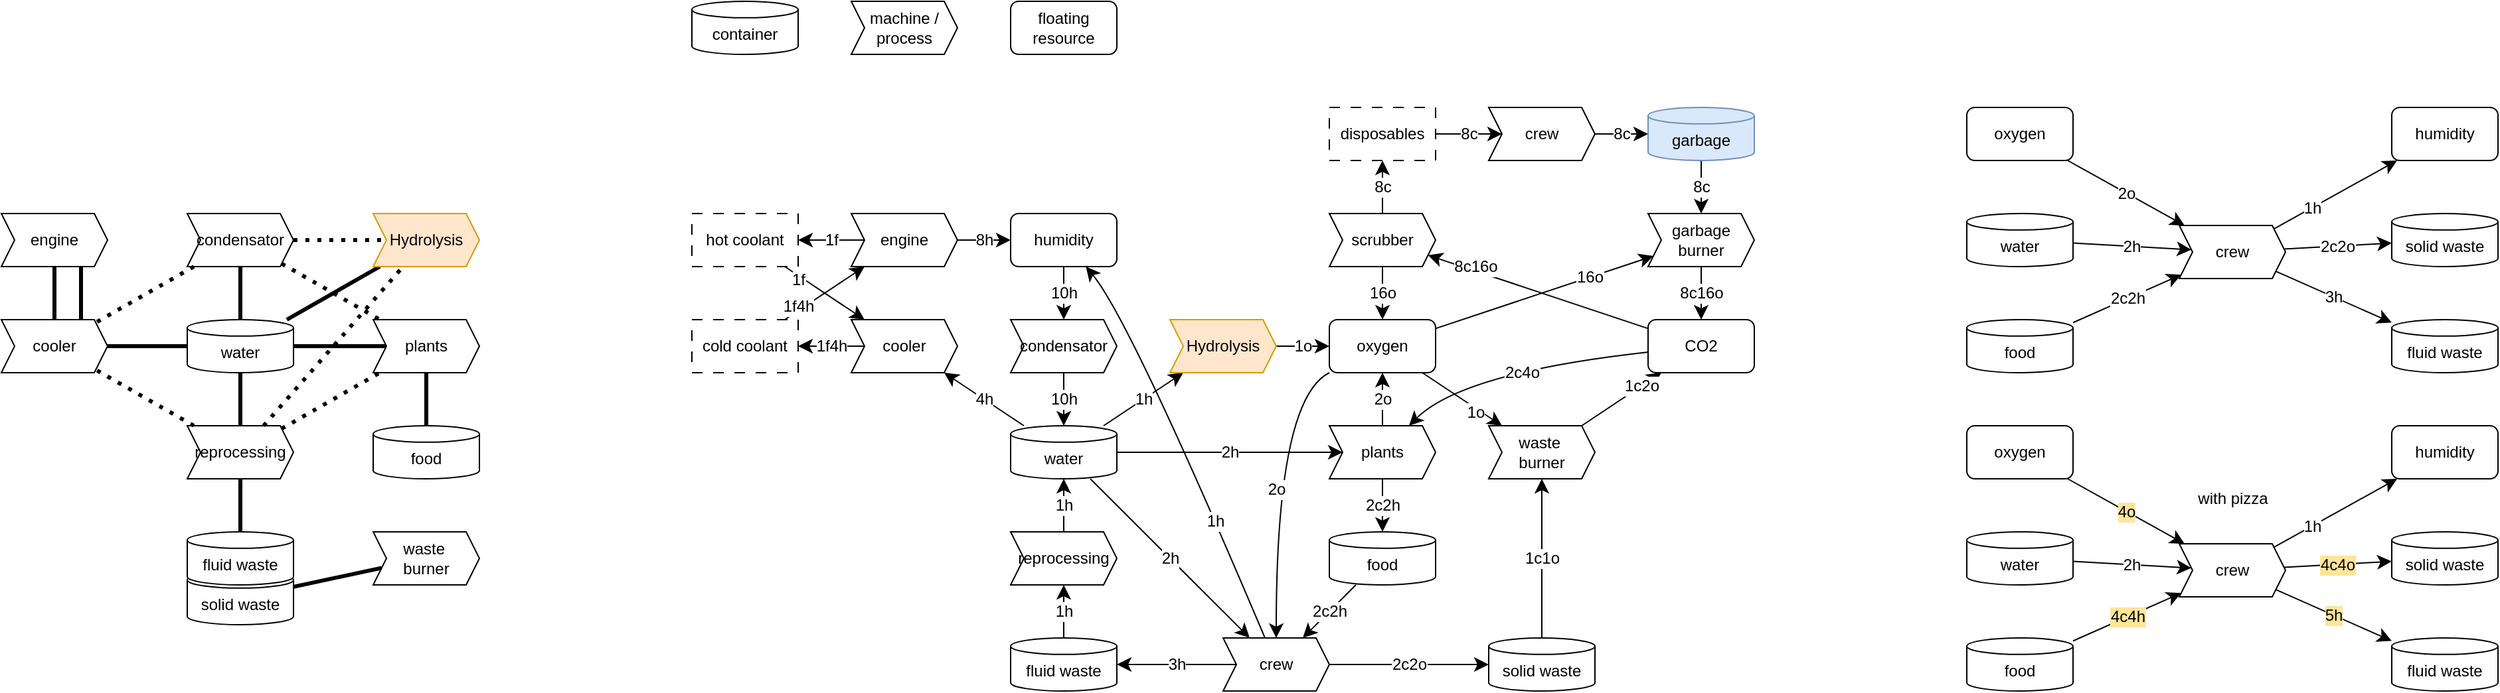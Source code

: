 <mxfile version="28.0.6">
  <diagram name="Page-1" id="S1FUTQUYGq-v-Z-Q9evB">
    <mxGraphModel dx="2122" dy="768" grid="1" gridSize="10" guides="1" tooltips="1" connect="1" arrows="1" fold="1" page="1" pageScale="1" pageWidth="827" pageHeight="1169" math="0" shadow="0">
      <root>
        <mxCell id="0" />
        <mxCell id="1" parent="0" />
        <mxCell id="CmxRopXf3G86RnJkhXXH-2" value="container" style="shape=cylinder3;whiteSpace=wrap;html=1;boundedLbl=1;backgroundOutline=1;size=6.207;" parent="1" vertex="1">
          <mxGeometry x="-160" y="280" width="80" height="40" as="geometry" />
        </mxCell>
        <mxCell id="CmxRopXf3G86RnJkhXXH-3" value="machine / process" style="shape=step;perimeter=stepPerimeter;whiteSpace=wrap;html=1;fixedSize=1;size=10;" parent="1" vertex="1">
          <mxGeometry x="-40" y="280" width="80" height="40" as="geometry" />
        </mxCell>
        <mxCell id="CmxRopXf3G86RnJkhXXH-4" value="floating resource" style="rounded=1;whiteSpace=wrap;html=1;" parent="1" vertex="1">
          <mxGeometry x="80" y="280" width="80" height="40" as="geometry" />
        </mxCell>
        <mxCell id="CmxRopXf3G86RnJkhXXH-24" value="4h" style="edgeStyle=none;curved=1;rounded=0;orthogonalLoop=1;jettySize=auto;html=1;fontSize=12;startSize=8;endSize=8;" parent="1" source="CmxRopXf3G86RnJkhXXH-5" target="CmxRopXf3G86RnJkhXXH-13" edge="1">
          <mxGeometry relative="1" as="geometry" />
        </mxCell>
        <mxCell id="CmxRopXf3G86RnJkhXXH-39" value="2h" style="edgeStyle=none;curved=1;rounded=0;orthogonalLoop=1;jettySize=auto;html=1;fontSize=12;startSize=8;endSize=8;" parent="1" source="CmxRopXf3G86RnJkhXXH-5" target="CmxRopXf3G86RnJkhXXH-15" edge="1">
          <mxGeometry relative="1" as="geometry" />
        </mxCell>
        <mxCell id="iWIDf0FiWBgadMUSRAMe-8" value="2h" style="edgeStyle=none;curved=1;rounded=0;orthogonalLoop=1;jettySize=auto;html=1;fontSize=12;startSize=8;endSize=8;" parent="1" source="CmxRopXf3G86RnJkhXXH-5" target="CmxRopXf3G86RnJkhXXH-18" edge="1">
          <mxGeometry relative="1" as="geometry" />
        </mxCell>
        <mxCell id="Fb7SYodg1rfcOdGR5ccG-2" value="1h" style="edgeStyle=none;curved=1;rounded=0;orthogonalLoop=1;jettySize=auto;html=1;fontSize=12;startSize=8;endSize=8;" parent="1" source="CmxRopXf3G86RnJkhXXH-5" target="Fb7SYodg1rfcOdGR5ccG-1" edge="1">
          <mxGeometry relative="1" as="geometry" />
        </mxCell>
        <mxCell id="CmxRopXf3G86RnJkhXXH-5" value="water" style="shape=cylinder3;whiteSpace=wrap;html=1;boundedLbl=1;backgroundOutline=1;size=6.207;" parent="1" vertex="1">
          <mxGeometry x="80" y="600" width="80" height="40" as="geometry" />
        </mxCell>
        <mxCell id="CmxRopXf3G86RnJkhXXH-57" value="1o" style="edgeStyle=none;curved=1;rounded=0;orthogonalLoop=1;jettySize=auto;html=1;fontSize=12;startSize=8;endSize=8;" parent="1" source="CmxRopXf3G86RnJkhXXH-7" target="CmxRopXf3G86RnJkhXXH-53" edge="1">
          <mxGeometry x="0.385" y="-3" relative="1" as="geometry">
            <mxPoint as="offset" />
          </mxGeometry>
        </mxCell>
        <mxCell id="Fb7SYodg1rfcOdGR5ccG-17" value="2o" style="edgeStyle=none;curved=1;rounded=0;orthogonalLoop=1;jettySize=auto;html=1;fontSize=12;startSize=8;endSize=8;" parent="1" source="CmxRopXf3G86RnJkhXXH-7" target="CmxRopXf3G86RnJkhXXH-18" edge="1">
          <mxGeometry relative="1" as="geometry">
            <Array as="points">
              <mxPoint x="280" y="580" />
            </Array>
          </mxGeometry>
        </mxCell>
        <mxCell id="Fb7SYodg1rfcOdGR5ccG-26" value="16o" style="edgeStyle=none;curved=1;rounded=0;orthogonalLoop=1;jettySize=auto;html=1;fontSize=12;startSize=8;endSize=8;" parent="1" source="CmxRopXf3G86RnJkhXXH-7" target="Fb7SYodg1rfcOdGR5ccG-24" edge="1">
          <mxGeometry x="0.412" relative="1" as="geometry">
            <mxPoint as="offset" />
          </mxGeometry>
        </mxCell>
        <mxCell id="CmxRopXf3G86RnJkhXXH-7" value="oxygen" style="rounded=1;whiteSpace=wrap;html=1;" parent="1" vertex="1">
          <mxGeometry x="320" y="520" width="80" height="40" as="geometry" />
        </mxCell>
        <mxCell id="CmxRopXf3G86RnJkhXXH-29" value="1f" style="edgeStyle=none;curved=1;rounded=0;orthogonalLoop=1;jettySize=auto;html=1;fontSize=12;startSize=8;endSize=8;" parent="1" source="Fb7SYodg1rfcOdGR5ccG-31" target="CmxRopXf3G86RnJkhXXH-13" edge="1">
          <mxGeometry x="-0.615" y="-3" relative="1" as="geometry">
            <mxPoint x="-90.0" y="480" as="sourcePoint" />
            <mxPoint as="offset" />
          </mxGeometry>
        </mxCell>
        <mxCell id="CmxRopXf3G86RnJkhXXH-27" value="1f4&lt;span style=&quot;background-color: light-dark(#ffffff, var(--ge-dark-color, #121212)); color: light-dark(rgb(0, 0, 0), rgb(255, 255, 255));&quot;&gt;h&lt;/span&gt;" style="edgeStyle=none;curved=1;rounded=0;orthogonalLoop=1;jettySize=auto;html=1;fontSize=12;startSize=8;endSize=8;" parent="1" source="Fb7SYodg1rfcOdGR5ccG-6" target="CmxRopXf3G86RnJkhXXH-12" edge="1">
          <mxGeometry x="-0.615" y="3" relative="1" as="geometry">
            <mxPoint as="offset" />
            <mxPoint x="-90" y="520" as="sourcePoint" />
          </mxGeometry>
        </mxCell>
        <mxCell id="CmxRopXf3G86RnJkhXXH-28" value="1f" style="edgeStyle=none;curved=1;rounded=0;orthogonalLoop=1;jettySize=auto;html=1;fontSize=12;startSize=8;endSize=8;" parent="1" source="CmxRopXf3G86RnJkhXXH-12" target="Fb7SYodg1rfcOdGR5ccG-31" edge="1">
          <mxGeometry relative="1" as="geometry">
            <mxPoint x="-80.0" y="460" as="targetPoint" />
          </mxGeometry>
        </mxCell>
        <mxCell id="CmxRopXf3G86RnJkhXXH-31" value="8h" style="edgeStyle=none;curved=1;rounded=0;orthogonalLoop=1;jettySize=auto;html=1;fontSize=12;startSize=8;endSize=8;" parent="1" source="CmxRopXf3G86RnJkhXXH-12" target="CmxRopXf3G86RnJkhXXH-25" edge="1">
          <mxGeometry relative="1" as="geometry" />
        </mxCell>
        <mxCell id="CmxRopXf3G86RnJkhXXH-12" value="engine" style="shape=step;perimeter=stepPerimeter;whiteSpace=wrap;html=1;fixedSize=1;size=10;" parent="1" vertex="1">
          <mxGeometry x="-40" y="440" width="80" height="40" as="geometry" />
        </mxCell>
        <mxCell id="CmxRopXf3G86RnJkhXXH-26" value="1f4h" style="edgeStyle=none;curved=1;rounded=0;orthogonalLoop=1;jettySize=auto;html=1;fontSize=12;startSize=8;endSize=8;" parent="1" source="CmxRopXf3G86RnJkhXXH-13" target="Fb7SYodg1rfcOdGR5ccG-6" edge="1">
          <mxGeometry relative="1" as="geometry">
            <mxPoint x="-80" y="540" as="targetPoint" />
          </mxGeometry>
        </mxCell>
        <mxCell id="CmxRopXf3G86RnJkhXXH-13" value="cooler" style="shape=step;perimeter=stepPerimeter;whiteSpace=wrap;html=1;fixedSize=1;size=10;" parent="1" vertex="1">
          <mxGeometry x="-40" y="520" width="80" height="40" as="geometry" />
        </mxCell>
        <mxCell id="CmxRopXf3G86RnJkhXXH-22" value="2c2h" style="edgeStyle=none;curved=1;rounded=0;orthogonalLoop=1;jettySize=auto;html=1;fontSize=12;startSize=8;endSize=8;" parent="1" source="CmxRopXf3G86RnJkhXXH-15" target="Fb7SYodg1rfcOdGR5ccG-15" edge="1">
          <mxGeometry relative="1" as="geometry">
            <mxPoint x="433.333" y="680" as="sourcePoint" />
            <mxPoint x="360" y="680" as="targetPoint" />
          </mxGeometry>
        </mxCell>
        <mxCell id="CmxRopXf3G86RnJkhXXH-35" value="2o" style="edgeStyle=none;curved=1;rounded=0;orthogonalLoop=1;jettySize=auto;html=1;fontSize=12;startSize=8;endSize=8;" parent="1" source="CmxRopXf3G86RnJkhXXH-15" target="CmxRopXf3G86RnJkhXXH-7" edge="1">
          <mxGeometry relative="1" as="geometry" />
        </mxCell>
        <mxCell id="CmxRopXf3G86RnJkhXXH-15" value="plants" style="shape=step;perimeter=stepPerimeter;whiteSpace=wrap;html=1;fixedSize=1;size=10;" parent="1" vertex="1">
          <mxGeometry x="320" y="600" width="80" height="40" as="geometry" />
        </mxCell>
        <mxCell id="CmxRopXf3G86RnJkhXXH-20" value="2c2h" style="edgeStyle=none;curved=1;rounded=0;orthogonalLoop=1;jettySize=auto;html=1;fontSize=12;startSize=8;endSize=8;" parent="1" source="Fb7SYodg1rfcOdGR5ccG-15" target="CmxRopXf3G86RnJkhXXH-18" edge="1">
          <mxGeometry relative="1" as="geometry">
            <mxPoint x="360" y="720" as="sourcePoint" />
          </mxGeometry>
        </mxCell>
        <mxCell id="iWIDf0FiWBgadMUSRAMe-10" value="2c2o" style="edgeStyle=none;curved=1;rounded=0;orthogonalLoop=1;jettySize=auto;html=1;fontSize=12;startSize=8;endSize=8;" parent="1" source="CmxRopXf3G86RnJkhXXH-18" target="Fb7SYodg1rfcOdGR5ccG-10" edge="1">
          <mxGeometry relative="1" as="geometry">
            <mxPoint x="440" y="780" as="targetPoint" />
          </mxGeometry>
        </mxCell>
        <mxCell id="Fb7SYodg1rfcOdGR5ccG-13" value="3h" style="edgeStyle=none;curved=1;rounded=0;orthogonalLoop=1;jettySize=auto;html=1;fontSize=12;startSize=8;endSize=8;" parent="1" source="CmxRopXf3G86RnJkhXXH-18" target="Fb7SYodg1rfcOdGR5ccG-11" edge="1">
          <mxGeometry relative="1" as="geometry">
            <mxPoint as="offset" />
          </mxGeometry>
        </mxCell>
        <mxCell id="Fb7SYodg1rfcOdGR5ccG-18" value="1h" style="edgeStyle=none;curved=1;rounded=0;orthogonalLoop=1;jettySize=auto;html=1;fontSize=12;startSize=8;endSize=8;" parent="1" source="CmxRopXf3G86RnJkhXXH-18" target="CmxRopXf3G86RnJkhXXH-25" edge="1">
          <mxGeometry x="-0.386" relative="1" as="geometry">
            <Array as="points">
              <mxPoint x="170" y="520" />
            </Array>
            <mxPoint as="offset" />
          </mxGeometry>
        </mxCell>
        <mxCell id="CmxRopXf3G86RnJkhXXH-18" value="crew" style="shape=step;perimeter=stepPerimeter;whiteSpace=wrap;html=1;fixedSize=1;size=10;" parent="1" vertex="1">
          <mxGeometry x="240" y="760" width="80" height="40" as="geometry" />
        </mxCell>
        <mxCell id="CmxRopXf3G86RnJkhXXH-33" value="10h" style="edgeStyle=none;curved=1;rounded=0;orthogonalLoop=1;jettySize=auto;html=1;fontSize=12;startSize=8;endSize=8;" parent="1" source="CmxRopXf3G86RnJkhXXH-25" target="CmxRopXf3G86RnJkhXXH-32" edge="1">
          <mxGeometry relative="1" as="geometry" />
        </mxCell>
        <mxCell id="CmxRopXf3G86RnJkhXXH-25" value="humidity" style="rounded=1;whiteSpace=wrap;html=1;" parent="1" vertex="1">
          <mxGeometry x="80" y="440" width="80" height="40" as="geometry" />
        </mxCell>
        <mxCell id="CmxRopXf3G86RnJkhXXH-34" value="10h" style="edgeStyle=none;curved=1;rounded=0;orthogonalLoop=1;jettySize=auto;html=1;fontSize=12;startSize=8;endSize=8;" parent="1" source="CmxRopXf3G86RnJkhXXH-32" target="CmxRopXf3G86RnJkhXXH-5" edge="1">
          <mxGeometry relative="1" as="geometry" />
        </mxCell>
        <mxCell id="CmxRopXf3G86RnJkhXXH-32" value="condensator" style="shape=step;perimeter=stepPerimeter;whiteSpace=wrap;html=1;fixedSize=1;size=10;" parent="1" vertex="1">
          <mxGeometry x="80" y="520" width="80" height="40" as="geometry" />
        </mxCell>
        <mxCell id="CmxRopXf3G86RnJkhXXH-38" value="1h" style="edgeStyle=none;curved=1;rounded=0;orthogonalLoop=1;jettySize=auto;html=1;fontSize=12;startSize=8;endSize=8;" parent="1" source="CmxRopXf3G86RnJkhXXH-36" target="CmxRopXf3G86RnJkhXXH-5" edge="1">
          <mxGeometry relative="1" as="geometry" />
        </mxCell>
        <mxCell id="CmxRopXf3G86RnJkhXXH-36" value="reprocessing" style="shape=step;perimeter=stepPerimeter;whiteSpace=wrap;html=1;fixedSize=1;size=10;" parent="1" vertex="1">
          <mxGeometry x="80" y="680" width="80" height="40" as="geometry" />
        </mxCell>
        <mxCell id="CmxRopXf3G86RnJkhXXH-42" value="2c4o" style="edgeStyle=none;curved=1;rounded=0;orthogonalLoop=1;jettySize=auto;html=1;fontSize=12;startSize=8;endSize=8;" parent="1" source="CmxRopXf3G86RnJkhXXH-40" target="CmxRopXf3G86RnJkhXXH-15" edge="1">
          <mxGeometry x="-0.027" y="5" relative="1" as="geometry">
            <mxPoint as="offset" />
            <Array as="points">
              <mxPoint x="420" y="560" />
            </Array>
          </mxGeometry>
        </mxCell>
        <mxCell id="CmxRopXf3G86RnJkhXXH-47" value="8c16o" style="edgeStyle=none;curved=1;rounded=0;orthogonalLoop=1;jettySize=auto;html=1;fontSize=12;startSize=8;endSize=8;" parent="1" source="CmxRopXf3G86RnJkhXXH-40" target="CmxRopXf3G86RnJkhXXH-46" edge="1">
          <mxGeometry x="0.581" y="-3" relative="1" as="geometry">
            <mxPoint as="offset" />
          </mxGeometry>
        </mxCell>
        <mxCell id="CmxRopXf3G86RnJkhXXH-56" value="16o" style="edgeStyle=none;curved=1;rounded=0;orthogonalLoop=1;jettySize=auto;html=1;fontSize=12;startSize=8;endSize=8;" parent="1" source="CmxRopXf3G86RnJkhXXH-46" target="CmxRopXf3G86RnJkhXXH-7" edge="1">
          <mxGeometry relative="1" as="geometry" />
        </mxCell>
        <mxCell id="CmxRopXf3G86RnJkhXXH-40" value="CO2" style="rounded=1;whiteSpace=wrap;html=1;" parent="1" vertex="1">
          <mxGeometry x="560" y="520" width="80" height="40" as="geometry" />
        </mxCell>
        <mxCell id="CmxRopXf3G86RnJkhXXH-48" value="8c" style="edgeStyle=none;curved=1;rounded=0;orthogonalLoop=1;jettySize=auto;html=1;fontSize=12;startSize=8;endSize=8;" parent="1" source="CmxRopXf3G86RnJkhXXH-46" target="Fb7SYodg1rfcOdGR5ccG-7" edge="1">
          <mxGeometry x="-0.002" relative="1" as="geometry">
            <mxPoint as="offset" />
          </mxGeometry>
        </mxCell>
        <mxCell id="CmxRopXf3G86RnJkhXXH-46" value="scrubber" style="shape=step;perimeter=stepPerimeter;whiteSpace=wrap;html=1;fixedSize=1;size=10;" parent="1" vertex="1">
          <mxGeometry x="320" y="440" width="80" height="40" as="geometry" />
        </mxCell>
        <mxCell id="CmxRopXf3G86RnJkhXXH-52" value="8c" style="edgeStyle=none;curved=1;rounded=0;orthogonalLoop=1;jettySize=auto;html=1;fontSize=12;startSize=8;endSize=8;" parent="1" source="CmxRopXf3G86RnJkhXXH-49" target="Fb7SYodg1rfcOdGR5ccG-9" edge="1">
          <mxGeometry relative="1" as="geometry">
            <mxPoint x="600" y="520" as="targetPoint" />
          </mxGeometry>
        </mxCell>
        <mxCell id="CmxRopXf3G86RnJkhXXH-49" value="crew" style="shape=step;perimeter=stepPerimeter;whiteSpace=wrap;html=1;fixedSize=1;size=10;" parent="1" vertex="1">
          <mxGeometry x="440" y="360" width="80" height="40" as="geometry" />
        </mxCell>
        <mxCell id="CmxRopXf3G86RnJkhXXH-54" value="8c" style="edgeStyle=none;curved=1;rounded=0;orthogonalLoop=1;jettySize=auto;html=1;fontSize=12;startSize=8;endSize=8;" parent="1" source="Fb7SYodg1rfcOdGR5ccG-9" target="Fb7SYodg1rfcOdGR5ccG-24" edge="1">
          <mxGeometry relative="1" as="geometry">
            <mxPoint x="560" y="540" as="sourcePoint" />
          </mxGeometry>
        </mxCell>
        <mxCell id="CmxRopXf3G86RnJkhXXH-55" value="1c2o" style="edgeStyle=none;curved=1;rounded=0;orthogonalLoop=1;jettySize=auto;html=1;fontSize=12;startSize=8;endSize=8;" parent="1" source="CmxRopXf3G86RnJkhXXH-53" target="CmxRopXf3G86RnJkhXXH-40" edge="1">
          <mxGeometry x="0.5" relative="1" as="geometry">
            <mxPoint as="offset" />
          </mxGeometry>
        </mxCell>
        <mxCell id="CmxRopXf3G86RnJkhXXH-53" value="waste&amp;nbsp;&lt;div&gt;burner&lt;/div&gt;" style="shape=step;perimeter=stepPerimeter;whiteSpace=wrap;html=1;fixedSize=1;size=10;" parent="1" vertex="1">
          <mxGeometry x="440" y="600" width="80" height="40" as="geometry" />
        </mxCell>
        <mxCell id="Fb7SYodg1rfcOdGR5ccG-3" value="1o" style="edgeStyle=none;curved=1;rounded=0;orthogonalLoop=1;jettySize=auto;html=1;fontSize=12;startSize=8;endSize=8;" parent="1" source="Fb7SYodg1rfcOdGR5ccG-1" target="CmxRopXf3G86RnJkhXXH-7" edge="1">
          <mxGeometry relative="1" as="geometry" />
        </mxCell>
        <mxCell id="Fb7SYodg1rfcOdGR5ccG-1" value="Hydrolysis" style="shape=step;perimeter=stepPerimeter;whiteSpace=wrap;html=1;fixedSize=1;size=10;fillColor=#ffe6cc;strokeColor=#d79b00;" parent="1" vertex="1">
          <mxGeometry x="200" y="520" width="80" height="40" as="geometry" />
        </mxCell>
        <mxCell id="Fb7SYodg1rfcOdGR5ccG-6" value="cold coolant" style="rounded=0;whiteSpace=wrap;html=1;dashed=1;dashPattern=8 8;" parent="1" vertex="1">
          <mxGeometry x="-160" y="520" width="80" height="40" as="geometry" />
        </mxCell>
        <mxCell id="Fb7SYodg1rfcOdGR5ccG-8" value="8c" style="edgeStyle=none;curved=1;rounded=0;orthogonalLoop=1;jettySize=auto;html=1;fontSize=12;startSize=8;endSize=8;" parent="1" source="Fb7SYodg1rfcOdGR5ccG-7" target="CmxRopXf3G86RnJkhXXH-49" edge="1">
          <mxGeometry relative="1" as="geometry" />
        </mxCell>
        <mxCell id="Fb7SYodg1rfcOdGR5ccG-7" value="disposables" style="rounded=0;whiteSpace=wrap;html=1;dashed=1;dashPattern=8 8;" parent="1" vertex="1">
          <mxGeometry x="320" y="360" width="80" height="40" as="geometry" />
        </mxCell>
        <mxCell id="Fb7SYodg1rfcOdGR5ccG-9" value="garbage" style="shape=cylinder3;whiteSpace=wrap;html=1;boundedLbl=1;backgroundOutline=1;size=6.207;fillColor=#dae8fc;strokeColor=#6c8ebf;" parent="1" vertex="1">
          <mxGeometry x="560" y="360" width="80" height="40" as="geometry" />
        </mxCell>
        <mxCell id="Fb7SYodg1rfcOdGR5ccG-12" value="1c1o" style="edgeStyle=none;curved=1;rounded=0;orthogonalLoop=1;jettySize=auto;html=1;fontSize=12;startSize=8;endSize=8;" parent="1" source="Fb7SYodg1rfcOdGR5ccG-10" target="CmxRopXf3G86RnJkhXXH-53" edge="1">
          <mxGeometry relative="1" as="geometry" />
        </mxCell>
        <mxCell id="Fb7SYodg1rfcOdGR5ccG-10" value="solid waste" style="shape=cylinder3;whiteSpace=wrap;html=1;boundedLbl=1;backgroundOutline=1;size=6.207;" parent="1" vertex="1">
          <mxGeometry x="440" y="760" width="80" height="40" as="geometry" />
        </mxCell>
        <mxCell id="Fb7SYodg1rfcOdGR5ccG-14" value="1h" style="edgeStyle=none;curved=1;rounded=0;orthogonalLoop=1;jettySize=auto;html=1;fontSize=12;startSize=8;endSize=8;" parent="1" source="Fb7SYodg1rfcOdGR5ccG-11" target="CmxRopXf3G86RnJkhXXH-36" edge="1">
          <mxGeometry relative="1" as="geometry">
            <mxPoint as="offset" />
          </mxGeometry>
        </mxCell>
        <mxCell id="Fb7SYodg1rfcOdGR5ccG-11" value="fluid waste" style="shape=cylinder3;whiteSpace=wrap;html=1;boundedLbl=1;backgroundOutline=1;size=6.207;" parent="1" vertex="1">
          <mxGeometry x="80" y="760" width="80" height="40" as="geometry" />
        </mxCell>
        <mxCell id="Fb7SYodg1rfcOdGR5ccG-15" value="food" style="shape=cylinder3;whiteSpace=wrap;html=1;boundedLbl=1;backgroundOutline=1;size=6.207;" parent="1" vertex="1">
          <mxGeometry x="320" y="680" width="80" height="40" as="geometry" />
        </mxCell>
        <mxCell id="Fb7SYodg1rfcOdGR5ccG-25" value="8c16o" style="edgeStyle=none;curved=1;rounded=0;orthogonalLoop=1;jettySize=auto;html=1;fontSize=12;startSize=8;endSize=8;" parent="1" source="Fb7SYodg1rfcOdGR5ccG-24" target="CmxRopXf3G86RnJkhXXH-40" edge="1">
          <mxGeometry relative="1" as="geometry" />
        </mxCell>
        <mxCell id="Fb7SYodg1rfcOdGR5ccG-24" value="garbage burner" style="shape=step;perimeter=stepPerimeter;whiteSpace=wrap;html=1;fixedSize=1;size=10;" parent="1" vertex="1">
          <mxGeometry x="560" y="440" width="80" height="40" as="geometry" />
        </mxCell>
        <mxCell id="Fb7SYodg1rfcOdGR5ccG-31" value="hot coolant" style="rounded=0;whiteSpace=wrap;html=1;dashed=1;dashPattern=8 8;" parent="1" vertex="1">
          <mxGeometry x="-160" y="440" width="80" height="40" as="geometry" />
        </mxCell>
        <mxCell id="NFJdm7FSt5vxYAGAJaDp-1" value="2h" style="edgeStyle=none;curved=1;rounded=0;orthogonalLoop=1;jettySize=auto;html=1;fontSize=12;startSize=8;endSize=8;" parent="1" source="NFJdm7FSt5vxYAGAJaDp-2" target="NFJdm7FSt5vxYAGAJaDp-9" edge="1">
          <mxGeometry relative="1" as="geometry" />
        </mxCell>
        <mxCell id="NFJdm7FSt5vxYAGAJaDp-2" value="water" style="shape=cylinder3;whiteSpace=wrap;html=1;boundedLbl=1;backgroundOutline=1;size=6.207;" parent="1" vertex="1">
          <mxGeometry x="800" y="440" width="80" height="40" as="geometry" />
        </mxCell>
        <mxCell id="NFJdm7FSt5vxYAGAJaDp-3" value="2o" style="edgeStyle=none;curved=1;rounded=0;orthogonalLoop=1;jettySize=auto;html=1;fontSize=12;startSize=8;endSize=8;" parent="1" source="NFJdm7FSt5vxYAGAJaDp-4" target="NFJdm7FSt5vxYAGAJaDp-9" edge="1">
          <mxGeometry relative="1" as="geometry" />
        </mxCell>
        <mxCell id="NFJdm7FSt5vxYAGAJaDp-4" value="oxygen" style="rounded=1;whiteSpace=wrap;html=1;" parent="1" vertex="1">
          <mxGeometry x="800" y="360" width="80" height="40" as="geometry" />
        </mxCell>
        <mxCell id="NFJdm7FSt5vxYAGAJaDp-5" value="2c2h" style="edgeStyle=none;curved=1;rounded=0;orthogonalLoop=1;jettySize=auto;html=1;fontSize=12;startSize=8;endSize=8;" parent="1" source="NFJdm7FSt5vxYAGAJaDp-13" target="NFJdm7FSt5vxYAGAJaDp-9" edge="1">
          <mxGeometry relative="1" as="geometry">
            <mxPoint x="1080" y="480" as="sourcePoint" />
          </mxGeometry>
        </mxCell>
        <mxCell id="NFJdm7FSt5vxYAGAJaDp-6" value="2c2o" style="edgeStyle=none;curved=1;rounded=0;orthogonalLoop=1;jettySize=auto;html=1;fontSize=12;startSize=8;endSize=8;" parent="1" source="NFJdm7FSt5vxYAGAJaDp-9" target="NFJdm7FSt5vxYAGAJaDp-11" edge="1">
          <mxGeometry relative="1" as="geometry">
            <mxPoint x="1160" y="540" as="targetPoint" />
          </mxGeometry>
        </mxCell>
        <mxCell id="NFJdm7FSt5vxYAGAJaDp-7" value="3h" style="edgeStyle=none;curved=1;rounded=0;orthogonalLoop=1;jettySize=auto;html=1;fontSize=12;startSize=8;endSize=8;" parent="1" source="NFJdm7FSt5vxYAGAJaDp-9" target="NFJdm7FSt5vxYAGAJaDp-12" edge="1">
          <mxGeometry relative="1" as="geometry">
            <mxPoint as="offset" />
          </mxGeometry>
        </mxCell>
        <mxCell id="NFJdm7FSt5vxYAGAJaDp-8" value="1h" style="edgeStyle=none;curved=1;rounded=0;orthogonalLoop=1;jettySize=auto;html=1;fontSize=12;startSize=8;endSize=8;" parent="1" source="NFJdm7FSt5vxYAGAJaDp-9" target="NFJdm7FSt5vxYAGAJaDp-10" edge="1">
          <mxGeometry x="-0.386" relative="1" as="geometry">
            <Array as="points" />
            <mxPoint as="offset" />
          </mxGeometry>
        </mxCell>
        <mxCell id="NFJdm7FSt5vxYAGAJaDp-9" value="crew" style="shape=step;perimeter=stepPerimeter;whiteSpace=wrap;html=1;fixedSize=1;size=10;" parent="1" vertex="1">
          <mxGeometry x="960" y="449" width="80" height="40" as="geometry" />
        </mxCell>
        <mxCell id="NFJdm7FSt5vxYAGAJaDp-10" value="humidity" style="rounded=1;whiteSpace=wrap;html=1;" parent="1" vertex="1">
          <mxGeometry x="1120" y="360" width="80" height="40" as="geometry" />
        </mxCell>
        <mxCell id="NFJdm7FSt5vxYAGAJaDp-11" value="solid waste" style="shape=cylinder3;whiteSpace=wrap;html=1;boundedLbl=1;backgroundOutline=1;size=6.207;" parent="1" vertex="1">
          <mxGeometry x="1120" y="440" width="80" height="40" as="geometry" />
        </mxCell>
        <mxCell id="NFJdm7FSt5vxYAGAJaDp-12" value="fluid waste" style="shape=cylinder3;whiteSpace=wrap;html=1;boundedLbl=1;backgroundOutline=1;size=6.207;" parent="1" vertex="1">
          <mxGeometry x="1120" y="520" width="80" height="40" as="geometry" />
        </mxCell>
        <mxCell id="NFJdm7FSt5vxYAGAJaDp-13" value="food" style="shape=cylinder3;whiteSpace=wrap;html=1;boundedLbl=1;backgroundOutline=1;size=6.207;" parent="1" vertex="1">
          <mxGeometry x="800" y="520" width="80" height="40" as="geometry" />
        </mxCell>
        <mxCell id="NFJdm7FSt5vxYAGAJaDp-14" value="2h" style="edgeStyle=none;curved=1;rounded=0;orthogonalLoop=1;jettySize=auto;html=1;fontSize=12;startSize=8;endSize=8;" parent="1" source="NFJdm7FSt5vxYAGAJaDp-15" target="NFJdm7FSt5vxYAGAJaDp-22" edge="1">
          <mxGeometry relative="1" as="geometry" />
        </mxCell>
        <mxCell id="NFJdm7FSt5vxYAGAJaDp-15" value="water" style="shape=cylinder3;whiteSpace=wrap;html=1;boundedLbl=1;backgroundOutline=1;size=6.207;" parent="1" vertex="1">
          <mxGeometry x="800" y="680" width="80" height="40" as="geometry" />
        </mxCell>
        <mxCell id="NFJdm7FSt5vxYAGAJaDp-16" value="4o" style="edgeStyle=none;curved=1;rounded=0;orthogonalLoop=1;jettySize=auto;html=1;fontSize=12;startSize=8;endSize=8;labelBackgroundColor=#FFE599;" parent="1" source="NFJdm7FSt5vxYAGAJaDp-17" target="NFJdm7FSt5vxYAGAJaDp-22" edge="1">
          <mxGeometry relative="1" as="geometry" />
        </mxCell>
        <mxCell id="NFJdm7FSt5vxYAGAJaDp-17" value="oxygen" style="rounded=1;whiteSpace=wrap;html=1;" parent="1" vertex="1">
          <mxGeometry x="800" y="600" width="80" height="40" as="geometry" />
        </mxCell>
        <mxCell id="NFJdm7FSt5vxYAGAJaDp-18" value="4c4h" style="edgeStyle=none;curved=1;rounded=0;orthogonalLoop=1;jettySize=auto;html=1;fontSize=12;startSize=8;endSize=8;labelBackgroundColor=#FFE599;" parent="1" source="NFJdm7FSt5vxYAGAJaDp-26" target="NFJdm7FSt5vxYAGAJaDp-22" edge="1">
          <mxGeometry relative="1" as="geometry">
            <mxPoint x="1080" y="720" as="sourcePoint" />
          </mxGeometry>
        </mxCell>
        <mxCell id="NFJdm7FSt5vxYAGAJaDp-19" value="4c4o" style="edgeStyle=none;curved=1;rounded=0;orthogonalLoop=1;jettySize=auto;html=1;fontSize=12;startSize=8;endSize=8;labelBackgroundColor=#FFE599;" parent="1" source="NFJdm7FSt5vxYAGAJaDp-22" target="NFJdm7FSt5vxYAGAJaDp-24" edge="1">
          <mxGeometry relative="1" as="geometry">
            <mxPoint x="1160" y="780" as="targetPoint" />
          </mxGeometry>
        </mxCell>
        <mxCell id="NFJdm7FSt5vxYAGAJaDp-20" value="5h" style="edgeStyle=none;curved=1;rounded=0;orthogonalLoop=1;jettySize=auto;html=1;fontSize=12;startSize=8;endSize=8;labelBackgroundColor=#FFE599;" parent="1" source="NFJdm7FSt5vxYAGAJaDp-22" target="NFJdm7FSt5vxYAGAJaDp-25" edge="1">
          <mxGeometry relative="1" as="geometry">
            <mxPoint as="offset" />
          </mxGeometry>
        </mxCell>
        <mxCell id="NFJdm7FSt5vxYAGAJaDp-21" value="1h" style="edgeStyle=none;curved=1;rounded=0;orthogonalLoop=1;jettySize=auto;html=1;fontSize=12;startSize=8;endSize=8;" parent="1" source="NFJdm7FSt5vxYAGAJaDp-22" target="NFJdm7FSt5vxYAGAJaDp-23" edge="1">
          <mxGeometry x="-0.386" relative="1" as="geometry">
            <Array as="points" />
            <mxPoint as="offset" />
          </mxGeometry>
        </mxCell>
        <mxCell id="NFJdm7FSt5vxYAGAJaDp-22" value="crew" style="shape=step;perimeter=stepPerimeter;whiteSpace=wrap;html=1;fixedSize=1;size=10;" parent="1" vertex="1">
          <mxGeometry x="960" y="689" width="80" height="40" as="geometry" />
        </mxCell>
        <mxCell id="NFJdm7FSt5vxYAGAJaDp-23" value="humidity" style="rounded=1;whiteSpace=wrap;html=1;" parent="1" vertex="1">
          <mxGeometry x="1120" y="600" width="80" height="40" as="geometry" />
        </mxCell>
        <mxCell id="NFJdm7FSt5vxYAGAJaDp-24" value="solid waste" style="shape=cylinder3;whiteSpace=wrap;html=1;boundedLbl=1;backgroundOutline=1;size=6.207;" parent="1" vertex="1">
          <mxGeometry x="1120" y="680" width="80" height="40" as="geometry" />
        </mxCell>
        <mxCell id="NFJdm7FSt5vxYAGAJaDp-25" value="fluid waste" style="shape=cylinder3;whiteSpace=wrap;html=1;boundedLbl=1;backgroundOutline=1;size=6.207;" parent="1" vertex="1">
          <mxGeometry x="1120" y="760" width="80" height="40" as="geometry" />
        </mxCell>
        <mxCell id="NFJdm7FSt5vxYAGAJaDp-26" value="food" style="shape=cylinder3;whiteSpace=wrap;html=1;boundedLbl=1;backgroundOutline=1;size=6.207;" parent="1" vertex="1">
          <mxGeometry x="800" y="760" width="80" height="40" as="geometry" />
        </mxCell>
        <mxCell id="NFJdm7FSt5vxYAGAJaDp-27" value="with pizza" style="text;html=1;align=center;verticalAlign=middle;resizable=0;points=[];autosize=1;strokeColor=none;fillColor=none;" parent="1" vertex="1">
          <mxGeometry x="960" y="640" width="80" height="30" as="geometry" />
        </mxCell>
        <mxCell id="NFJdm7FSt5vxYAGAJaDp-88" value="" style="edgeStyle=none;curved=1;rounded=0;orthogonalLoop=1;jettySize=auto;html=1;fontSize=12;startSize=8;endSize=8;strokeWidth=3;endArrow=none;endFill=0;" parent="1" source="NFJdm7FSt5vxYAGAJaDp-91" target="NFJdm7FSt5vxYAGAJaDp-95" edge="1">
          <mxGeometry relative="1" as="geometry" />
        </mxCell>
        <mxCell id="NFJdm7FSt5vxYAGAJaDp-89" value="" style="edgeStyle=none;curved=1;rounded=0;orthogonalLoop=1;jettySize=auto;html=1;fontSize=12;startSize=8;endSize=8;strokeWidth=3;endArrow=none;endFill=0;" parent="1" source="NFJdm7FSt5vxYAGAJaDp-91" target="NFJdm7FSt5vxYAGAJaDp-97" edge="1">
          <mxGeometry relative="1" as="geometry" />
        </mxCell>
        <mxCell id="NFJdm7FSt5vxYAGAJaDp-90" value="" style="edgeStyle=none;curved=1;rounded=0;orthogonalLoop=1;jettySize=auto;html=1;fontSize=12;startSize=8;endSize=8;strokeWidth=3;endArrow=none;endFill=0;" parent="1" source="NFJdm7FSt5vxYAGAJaDp-91" target="NFJdm7FSt5vxYAGAJaDp-103" edge="1">
          <mxGeometry relative="1" as="geometry" />
        </mxCell>
        <mxCell id="NFJdm7FSt5vxYAGAJaDp-91" value="water" style="shape=cylinder3;whiteSpace=wrap;html=1;boundedLbl=1;backgroundOutline=1;size=6.207;" parent="1" vertex="1">
          <mxGeometry x="-540" y="520" width="80" height="40" as="geometry" />
        </mxCell>
        <mxCell id="NFJdm7FSt5vxYAGAJaDp-92" value="" style="edgeStyle=none;curved=1;rounded=0;orthogonalLoop=1;jettySize=auto;html=1;fontSize=12;startSize=8;endSize=8;strokeWidth=3;endArrow=none;endFill=0;" parent="1" source="NFJdm7FSt5vxYAGAJaDp-93" target="NFJdm7FSt5vxYAGAJaDp-95" edge="1">
          <mxGeometry relative="1" as="geometry">
            <mxPoint x="-560" y="460" as="targetPoint" />
          </mxGeometry>
        </mxCell>
        <mxCell id="NFJdm7FSt5vxYAGAJaDp-93" value="engine" style="shape=step;perimeter=stepPerimeter;whiteSpace=wrap;html=1;fixedSize=1;size=10;" parent="1" vertex="1">
          <mxGeometry x="-680" y="440" width="80" height="40" as="geometry" />
        </mxCell>
        <mxCell id="NFJdm7FSt5vxYAGAJaDp-94" style="edgeStyle=orthogonalEdgeStyle;rounded=0;orthogonalLoop=1;jettySize=auto;html=1;strokeWidth=3;endArrow=none;endFill=0;" parent="1" source="NFJdm7FSt5vxYAGAJaDp-95" target="NFJdm7FSt5vxYAGAJaDp-93" edge="1">
          <mxGeometry relative="1" as="geometry">
            <Array as="points">
              <mxPoint x="-620" y="500" />
              <mxPoint x="-620" y="500" />
            </Array>
          </mxGeometry>
        </mxCell>
        <mxCell id="NFJdm7FSt5vxYAGAJaDp-95" value="cooler" style="shape=step;perimeter=stepPerimeter;whiteSpace=wrap;html=1;fixedSize=1;size=10;" parent="1" vertex="1">
          <mxGeometry x="-680" y="520" width="80" height="40" as="geometry" />
        </mxCell>
        <mxCell id="NFJdm7FSt5vxYAGAJaDp-96" value="" style="edgeStyle=none;curved=1;rounded=0;orthogonalLoop=1;jettySize=auto;html=1;fontSize=12;startSize=8;endSize=8;strokeWidth=3;endArrow=none;endFill=0;" parent="1" source="NFJdm7FSt5vxYAGAJaDp-97" target="NFJdm7FSt5vxYAGAJaDp-108" edge="1">
          <mxGeometry relative="1" as="geometry">
            <mxPoint x="-286.667" y="600" as="sourcePoint" />
            <mxPoint x="-360" y="600" as="targetPoint" />
          </mxGeometry>
        </mxCell>
        <mxCell id="NFJdm7FSt5vxYAGAJaDp-97" value="plants" style="shape=step;perimeter=stepPerimeter;whiteSpace=wrap;html=1;fixedSize=1;size=10;" parent="1" vertex="1">
          <mxGeometry x="-400" y="520" width="80" height="40" as="geometry" />
        </mxCell>
        <mxCell id="NFJdm7FSt5vxYAGAJaDp-98" value="" style="edgeStyle=none;curved=1;rounded=0;orthogonalLoop=1;jettySize=auto;html=1;fontSize=12;startSize=8;endSize=8;strokeWidth=3;endArrow=none;endFill=0;" parent="1" source="NFJdm7FSt5vxYAGAJaDp-99" target="NFJdm7FSt5vxYAGAJaDp-91" edge="1">
          <mxGeometry relative="1" as="geometry" />
        </mxCell>
        <mxCell id="NFJdm7FSt5vxYAGAJaDp-99" value="condensator" style="shape=step;perimeter=stepPerimeter;whiteSpace=wrap;html=1;fixedSize=1;size=10;" parent="1" vertex="1">
          <mxGeometry x="-540" y="440" width="80" height="40" as="geometry" />
        </mxCell>
        <mxCell id="NFJdm7FSt5vxYAGAJaDp-100" value="" style="edgeStyle=none;curved=1;rounded=0;orthogonalLoop=1;jettySize=auto;html=1;fontSize=12;startSize=8;endSize=8;strokeWidth=3;endArrow=none;endFill=0;" parent="1" source="NFJdm7FSt5vxYAGAJaDp-101" target="NFJdm7FSt5vxYAGAJaDp-91" edge="1">
          <mxGeometry relative="1" as="geometry" />
        </mxCell>
        <mxCell id="NFJdm7FSt5vxYAGAJaDp-101" value="reprocessing" style="shape=step;perimeter=stepPerimeter;whiteSpace=wrap;html=1;fixedSize=1;size=10;" parent="1" vertex="1">
          <mxGeometry x="-540" y="600" width="80" height="40" as="geometry" />
        </mxCell>
        <mxCell id="NFJdm7FSt5vxYAGAJaDp-102" value="waste&amp;nbsp;&lt;div&gt;burner&lt;/div&gt;" style="shape=step;perimeter=stepPerimeter;whiteSpace=wrap;html=1;fixedSize=1;size=10;" parent="1" vertex="1">
          <mxGeometry x="-400" y="680" width="80" height="40" as="geometry" />
        </mxCell>
        <mxCell id="NFJdm7FSt5vxYAGAJaDp-103" value="Hydrolysis" style="shape=step;perimeter=stepPerimeter;whiteSpace=wrap;html=1;fixedSize=1;size=10;fillColor=#ffe6cc;strokeColor=#d79b00;" parent="1" vertex="1">
          <mxGeometry x="-400" y="440" width="80" height="40" as="geometry" />
        </mxCell>
        <mxCell id="NFJdm7FSt5vxYAGAJaDp-104" value="" style="edgeStyle=none;curved=1;rounded=0;orthogonalLoop=1;jettySize=auto;html=1;fontSize=12;startSize=8;endSize=8;strokeWidth=3;endArrow=none;endFill=0;" parent="1" source="NFJdm7FSt5vxYAGAJaDp-105" target="NFJdm7FSt5vxYAGAJaDp-102" edge="1">
          <mxGeometry relative="1" as="geometry" />
        </mxCell>
        <mxCell id="NFJdm7FSt5vxYAGAJaDp-105" value="solid waste" style="shape=cylinder3;whiteSpace=wrap;html=1;boundedLbl=1;backgroundOutline=1;size=6.207;" parent="1" vertex="1">
          <mxGeometry x="-540" y="710" width="80" height="40" as="geometry" />
        </mxCell>
        <mxCell id="NFJdm7FSt5vxYAGAJaDp-106" value="" style="edgeStyle=none;curved=1;rounded=0;orthogonalLoop=1;jettySize=auto;html=1;fontSize=12;startSize=8;endSize=8;strokeWidth=3;endArrow=none;endFill=0;" parent="1" source="NFJdm7FSt5vxYAGAJaDp-107" target="NFJdm7FSt5vxYAGAJaDp-101" edge="1">
          <mxGeometry relative="1" as="geometry">
            <mxPoint as="offset" />
          </mxGeometry>
        </mxCell>
        <mxCell id="NFJdm7FSt5vxYAGAJaDp-107" value="fluid waste" style="shape=cylinder3;whiteSpace=wrap;html=1;boundedLbl=1;backgroundOutline=1;size=6.207;" parent="1" vertex="1">
          <mxGeometry x="-540" y="680" width="80" height="40" as="geometry" />
        </mxCell>
        <mxCell id="NFJdm7FSt5vxYAGAJaDp-108" value="food" style="shape=cylinder3;whiteSpace=wrap;html=1;boundedLbl=1;backgroundOutline=1;size=6.207;" parent="1" vertex="1">
          <mxGeometry x="-400" y="600" width="80" height="40" as="geometry" />
        </mxCell>
        <mxCell id="hpE08s2k57fklYI9OJh8-1" value="" style="edgeStyle=none;curved=1;rounded=0;orthogonalLoop=1;jettySize=auto;html=1;fontSize=12;startSize=8;endSize=8;strokeWidth=3;endArrow=none;endFill=0;dashed=1;dashPattern=1 2;" edge="1" parent="1" source="NFJdm7FSt5vxYAGAJaDp-99" target="NFJdm7FSt5vxYAGAJaDp-95">
          <mxGeometry relative="1" as="geometry" />
        </mxCell>
        <mxCell id="hpE08s2k57fklYI9OJh8-2" value="" style="edgeStyle=none;curved=1;rounded=0;orthogonalLoop=1;jettySize=auto;html=1;fontSize=12;startSize=8;endSize=8;strokeWidth=3;endArrow=none;endFill=0;dashed=1;dashPattern=1 2;" edge="1" parent="1" source="NFJdm7FSt5vxYAGAJaDp-99" target="NFJdm7FSt5vxYAGAJaDp-103">
          <mxGeometry relative="1" as="geometry" />
        </mxCell>
        <mxCell id="hpE08s2k57fklYI9OJh8-3" value="" style="edgeStyle=none;curved=1;rounded=0;orthogonalLoop=1;jettySize=auto;html=1;fontSize=12;startSize=8;endSize=8;strokeWidth=3;endArrow=none;endFill=0;dashed=1;dashPattern=1 2;" edge="1" parent="1" source="NFJdm7FSt5vxYAGAJaDp-99" target="NFJdm7FSt5vxYAGAJaDp-97">
          <mxGeometry relative="1" as="geometry" />
        </mxCell>
        <mxCell id="hpE08s2k57fklYI9OJh8-4" value="" style="edgeStyle=none;curved=1;rounded=0;orthogonalLoop=1;jettySize=auto;html=1;fontSize=12;startSize=8;endSize=8;strokeWidth=3;endArrow=none;endFill=0;dashed=1;dashPattern=1 2;" edge="1" parent="1" source="NFJdm7FSt5vxYAGAJaDp-101" target="NFJdm7FSt5vxYAGAJaDp-97">
          <mxGeometry relative="1" as="geometry" />
        </mxCell>
        <mxCell id="hpE08s2k57fklYI9OJh8-5" value="" style="edgeStyle=none;curved=1;rounded=0;orthogonalLoop=1;jettySize=auto;html=1;fontSize=12;startSize=8;endSize=8;strokeWidth=3;endArrow=none;endFill=0;dashed=1;dashPattern=1 2;" edge="1" parent="1" source="NFJdm7FSt5vxYAGAJaDp-101" target="NFJdm7FSt5vxYAGAJaDp-103">
          <mxGeometry relative="1" as="geometry" />
        </mxCell>
        <mxCell id="hpE08s2k57fklYI9OJh8-6" value="" style="edgeStyle=none;curved=1;rounded=0;orthogonalLoop=1;jettySize=auto;html=1;fontSize=12;startSize=8;endSize=8;strokeWidth=3;endArrow=none;endFill=0;dashed=1;dashPattern=1 2;" edge="1" parent="1" source="NFJdm7FSt5vxYAGAJaDp-101" target="NFJdm7FSt5vxYAGAJaDp-95">
          <mxGeometry relative="1" as="geometry" />
        </mxCell>
      </root>
    </mxGraphModel>
  </diagram>
</mxfile>
